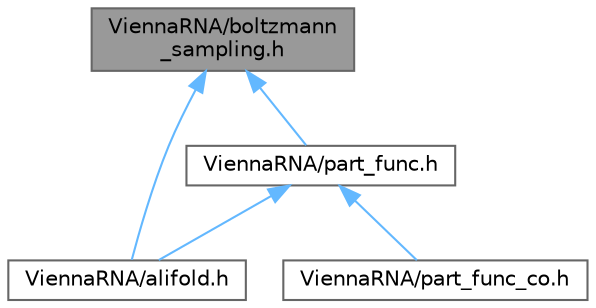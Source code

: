 digraph "ViennaRNA/boltzmann_sampling.h"
{
 // INTERACTIVE_SVG=YES
 // LATEX_PDF_SIZE
  bgcolor="transparent";
  edge [fontname=Helvetica,fontsize=10,labelfontname=Helvetica,labelfontsize=10];
  node [fontname=Helvetica,fontsize=10,shape=box,height=0.2,width=0.4];
  Node1 [label="ViennaRNA/boltzmann\l_sampling.h",height=0.2,width=0.4,color="gray40", fillcolor="grey60", style="filled", fontcolor="black",tooltip="Boltzmann Sampling of secondary structures from the ensemble."];
  Node1 -> Node2 [dir="back",color="steelblue1",style="solid"];
  Node2 [label="ViennaRNA/alifold.h",height=0.2,width=0.4,color="grey40", fillcolor="white", style="filled",URL="$alifold_8h.html",tooltip="Functions for comparative structure prediction using RNA sequence alignments."];
  Node1 -> Node3 [dir="back",color="steelblue1",style="solid"];
  Node3 [label="ViennaRNA/part_func.h",height=0.2,width=0.4,color="grey40", fillcolor="white", style="filled",URL="$part__func_8h.html",tooltip="Partition function implementations."];
  Node3 -> Node2 [dir="back",color="steelblue1",style="solid"];
  Node3 -> Node4 [dir="back",color="steelblue1",style="solid"];
  Node4 [label="ViennaRNA/part_func_co.h",height=0.2,width=0.4,color="grey40", fillcolor="white", style="filled",URL="$part__func__co_8h.html",tooltip="Partition function for two RNA sequences."];
}
